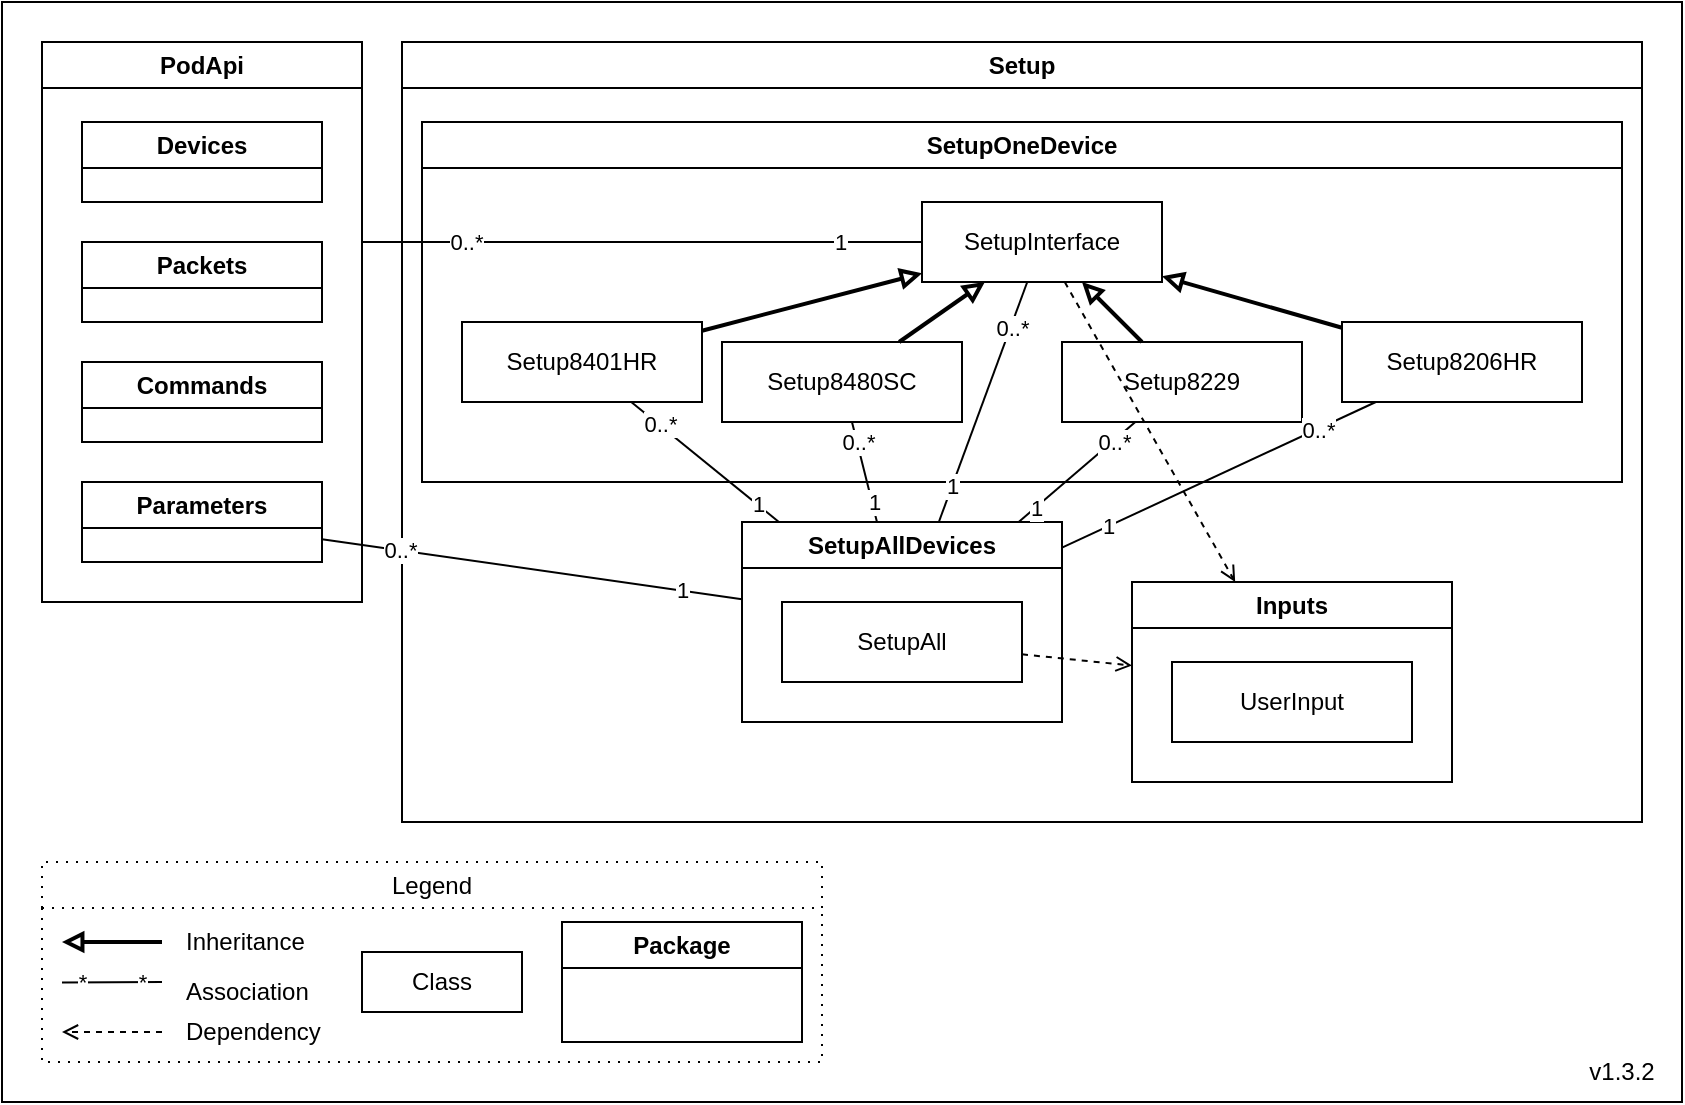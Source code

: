 <mxfile version="21.5.1" type="device">
  <diagram id="tKf8XaDg9jeE4zYhGg8-" name="Setup">
    <mxGraphModel dx="1674" dy="836" grid="1" gridSize="10" guides="1" tooltips="1" connect="1" arrows="1" fold="1" page="1" pageScale="1" pageWidth="850" pageHeight="1100" math="0" shadow="0">
      <root>
        <mxCell id="0" />
        <mxCell id="1" parent="0" />
        <mxCell id="Slde9tUgmKoTj4hSh21i-1" value="" style="rounded=0;whiteSpace=wrap;html=1;" parent="1" vertex="1">
          <mxGeometry x="5" y="10" width="840" height="550" as="geometry" />
        </mxCell>
        <mxCell id="Slde9tUgmKoTj4hSh21i-2" value="Legend" style="swimlane;whiteSpace=wrap;html=1;gradientColor=none;dashed=1;dashPattern=1 4;fontStyle=0" parent="1" vertex="1">
          <mxGeometry x="25" y="440" width="390" height="100" as="geometry" />
        </mxCell>
        <mxCell id="Slde9tUgmKoTj4hSh21i-3" value="Inheritance" style="text;html=1;strokeColor=none;fillColor=none;align=left;verticalAlign=middle;whiteSpace=wrap;rounded=0;fontStyle=0" parent="Slde9tUgmKoTj4hSh21i-2" vertex="1">
          <mxGeometry x="70" y="30" width="80" height="20" as="geometry" />
        </mxCell>
        <mxCell id="Slde9tUgmKoTj4hSh21i-4" value="" style="endArrow=block;html=1;endFill=0;strokeWidth=2;fontStyle=0" parent="Slde9tUgmKoTj4hSh21i-2" edge="1">
          <mxGeometry width="50" height="50" relative="1" as="geometry">
            <mxPoint x="60" y="40" as="sourcePoint" />
            <mxPoint x="10" y="40" as="targetPoint" />
          </mxGeometry>
        </mxCell>
        <mxCell id="Slde9tUgmKoTj4hSh21i-5" value="Association" style="text;html=1;strokeColor=none;fillColor=none;align=left;verticalAlign=middle;whiteSpace=wrap;rounded=0;fontStyle=0" parent="Slde9tUgmKoTj4hSh21i-2" vertex="1">
          <mxGeometry x="70" y="55" width="80" height="20" as="geometry" />
        </mxCell>
        <mxCell id="Slde9tUgmKoTj4hSh21i-6" value="" style="endArrow=none;html=1;endFill=0;fontStyle=0" parent="Slde9tUgmKoTj4hSh21i-2" edge="1">
          <mxGeometry width="50" height="50" relative="1" as="geometry">
            <mxPoint x="60" y="60" as="sourcePoint" />
            <mxPoint x="10" y="60.25" as="targetPoint" />
          </mxGeometry>
        </mxCell>
        <mxCell id="Slde9tUgmKoTj4hSh21i-7" value="*" style="edgeLabel;html=1;align=center;verticalAlign=middle;resizable=0;points=[];fontStyle=0" parent="Slde9tUgmKoTj4hSh21i-6" vertex="1" connectable="0">
          <mxGeometry x="0.627" relative="1" as="geometry">
            <mxPoint as="offset" />
          </mxGeometry>
        </mxCell>
        <mxCell id="Slde9tUgmKoTj4hSh21i-8" value="*&lt;br&gt;" style="edgeLabel;html=1;align=center;verticalAlign=middle;resizable=0;points=[];fontStyle=0" parent="Slde9tUgmKoTj4hSh21i-6" vertex="1" connectable="0">
          <mxGeometry x="-0.706" relative="1" as="geometry">
            <mxPoint x="-3" as="offset" />
          </mxGeometry>
        </mxCell>
        <mxCell id="Slde9tUgmKoTj4hSh21i-9" value="Class" style="rounded=0;whiteSpace=wrap;html=1;" parent="Slde9tUgmKoTj4hSh21i-2" vertex="1">
          <mxGeometry x="160" y="45" width="80" height="30" as="geometry" />
        </mxCell>
        <mxCell id="Slde9tUgmKoTj4hSh21i-10" value="Package" style="swimlane;whiteSpace=wrap;html=1;" parent="Slde9tUgmKoTj4hSh21i-2" vertex="1">
          <mxGeometry x="260" y="30" width="120" height="60" as="geometry" />
        </mxCell>
        <mxCell id="Slde9tUgmKoTj4hSh21i-11" value="" style="endArrow=open;html=1;endFill=0;dashed=1;fontStyle=0" parent="Slde9tUgmKoTj4hSh21i-2" edge="1">
          <mxGeometry width="50" height="50" relative="1" as="geometry">
            <mxPoint x="60" y="85" as="sourcePoint" />
            <mxPoint x="10" y="85" as="targetPoint" />
          </mxGeometry>
        </mxCell>
        <mxCell id="Slde9tUgmKoTj4hSh21i-12" value="Dependency" style="text;html=1;strokeColor=none;fillColor=none;align=left;verticalAlign=middle;whiteSpace=wrap;rounded=0;fontStyle=0" parent="Slde9tUgmKoTj4hSh21i-2" vertex="1">
          <mxGeometry x="70" y="75" width="80" height="20" as="geometry" />
        </mxCell>
        <mxCell id="Slde9tUgmKoTj4hSh21i-13" value="v1.3.2" style="text;html=1;strokeColor=none;fillColor=none;align=center;verticalAlign=middle;whiteSpace=wrap;rounded=0;fontStyle=0" parent="1" vertex="1">
          <mxGeometry x="785" y="530" width="60" height="30" as="geometry" />
        </mxCell>
        <mxCell id="R2ghkeG9O-_2AuDWkGvL-6" value="Setup" style="swimlane;whiteSpace=wrap;html=1;" parent="1" vertex="1">
          <mxGeometry x="205" y="30" width="620" height="390" as="geometry" />
        </mxCell>
        <mxCell id="R2ghkeG9O-_2AuDWkGvL-4" value="SetupOneDevice" style="swimlane;whiteSpace=wrap;html=1;" parent="R2ghkeG9O-_2AuDWkGvL-6" vertex="1">
          <mxGeometry x="10" y="40" width="600" height="180" as="geometry" />
        </mxCell>
        <mxCell id="x58oY4TgvYuZlQ18G-Yt-39" value="Setup8401HR" style="rounded=0;whiteSpace=wrap;html=1;fontStyle=0" parent="R2ghkeG9O-_2AuDWkGvL-4" vertex="1">
          <mxGeometry x="20" y="100" width="120" height="40" as="geometry" />
        </mxCell>
        <mxCell id="x58oY4TgvYuZlQ18G-Yt-43" value="&lt;span&gt;Setup8480SC&lt;/span&gt;" style="rounded=0;whiteSpace=wrap;html=1;fontStyle=0" parent="R2ghkeG9O-_2AuDWkGvL-4" vertex="1">
          <mxGeometry x="150" y="110" width="120" height="40" as="geometry" />
        </mxCell>
        <mxCell id="x58oY4TgvYuZlQ18G-Yt-41" value="SetupInterface" style="rounded=0;whiteSpace=wrap;html=1;fontStyle=0" parent="R2ghkeG9O-_2AuDWkGvL-4" vertex="1">
          <mxGeometry x="250" y="40" width="120" height="40" as="geometry" />
        </mxCell>
        <mxCell id="x58oY4TgvYuZlQ18G-Yt-4" value="" style="endArrow=block;html=1;endFill=0;strokeWidth=2;fontStyle=0" parent="R2ghkeG9O-_2AuDWkGvL-4" source="x58oY4TgvYuZlQ18G-Yt-39" target="x58oY4TgvYuZlQ18G-Yt-41" edge="1">
          <mxGeometry width="50" height="50" relative="1" as="geometry">
            <mxPoint x="-11" y="788.22" as="sourcePoint" />
            <mxPoint x="-248" y="937.22" as="targetPoint" />
          </mxGeometry>
        </mxCell>
        <mxCell id="x58oY4TgvYuZlQ18G-Yt-8" value="" style="endArrow=block;html=1;endFill=0;strokeWidth=2;fontStyle=0" parent="R2ghkeG9O-_2AuDWkGvL-4" source="x58oY4TgvYuZlQ18G-Yt-43" target="x58oY4TgvYuZlQ18G-Yt-41" edge="1">
          <mxGeometry width="50" height="50" relative="1" as="geometry">
            <mxPoint x="111" y="1202.22" as="sourcePoint" />
            <mxPoint x="18" y="1073.22" as="targetPoint" />
          </mxGeometry>
        </mxCell>
        <mxCell id="x58oY4TgvYuZlQ18G-Yt-42" value="Setup8229" style="rounded=0;whiteSpace=wrap;html=1;fontStyle=0" parent="R2ghkeG9O-_2AuDWkGvL-4" vertex="1">
          <mxGeometry x="320" y="110" width="120" height="40" as="geometry" />
        </mxCell>
        <mxCell id="x58oY4TgvYuZlQ18G-Yt-7" value="" style="endArrow=block;html=1;endFill=0;strokeWidth=2;fontStyle=0" parent="R2ghkeG9O-_2AuDWkGvL-4" source="x58oY4TgvYuZlQ18G-Yt-42" target="x58oY4TgvYuZlQ18G-Yt-41" edge="1">
          <mxGeometry width="50" height="50" relative="1" as="geometry">
            <mxPoint x="117" y="819.22" as="sourcePoint" />
            <mxPoint x="21" y="959.22" as="targetPoint" />
          </mxGeometry>
        </mxCell>
        <mxCell id="x58oY4TgvYuZlQ18G-Yt-35" value="Setup8206HR" style="rounded=0;whiteSpace=wrap;html=1;fontStyle=0" parent="R2ghkeG9O-_2AuDWkGvL-4" vertex="1">
          <mxGeometry x="460" y="100" width="120" height="40" as="geometry" />
        </mxCell>
        <mxCell id="x58oY4TgvYuZlQ18G-Yt-3" value="" style="endArrow=block;html=1;endFill=0;strokeWidth=2;fontStyle=0" parent="R2ghkeG9O-_2AuDWkGvL-4" source="x58oY4TgvYuZlQ18G-Yt-35" target="x58oY4TgvYuZlQ18G-Yt-41" edge="1">
          <mxGeometry width="50" height="50" relative="1" as="geometry">
            <mxPoint x="-470" y="787.22" as="sourcePoint" />
            <mxPoint x="-550" y="769.22" as="targetPoint" />
          </mxGeometry>
        </mxCell>
        <mxCell id="R2ghkeG9O-_2AuDWkGvL-1" value="Inputs" style="swimlane;whiteSpace=wrap;html=1;" parent="R2ghkeG9O-_2AuDWkGvL-6" vertex="1">
          <mxGeometry x="365" y="270" width="160" height="100" as="geometry" />
        </mxCell>
        <mxCell id="x58oY4TgvYuZlQ18G-Yt-40" value="UserInput" style="rounded=0;whiteSpace=wrap;html=1;fontStyle=0" parent="R2ghkeG9O-_2AuDWkGvL-1" vertex="1">
          <mxGeometry x="20" y="40" width="120" height="40" as="geometry" />
        </mxCell>
        <mxCell id="x58oY4TgvYuZlQ18G-Yt-5" value="" style="endArrow=open;html=1;endFill=0;dashed=1;fontStyle=0" parent="R2ghkeG9O-_2AuDWkGvL-6" source="x58oY4TgvYuZlQ18G-Yt-41" target="R2ghkeG9O-_2AuDWkGvL-1" edge="1">
          <mxGeometry width="50" height="50" relative="1" as="geometry">
            <mxPoint x="574" y="125.22" as="sourcePoint" />
            <mxPoint x="374" y="207.22" as="targetPoint" />
          </mxGeometry>
        </mxCell>
        <mxCell id="44-xXmvqAvaM7QKxlZ_v-1" value="PodApi" style="swimlane;whiteSpace=wrap;html=1;" parent="1" vertex="1">
          <mxGeometry x="25" y="30" width="160" height="280" as="geometry">
            <mxRectangle x="100" y="250" width="80" height="30" as="alternateBounds" />
          </mxGeometry>
        </mxCell>
        <mxCell id="44-xXmvqAvaM7QKxlZ_v-3" value="Devices" style="swimlane;whiteSpace=wrap;html=1;" parent="44-xXmvqAvaM7QKxlZ_v-1" vertex="1">
          <mxGeometry x="20" y="40" width="120" height="40" as="geometry">
            <mxRectangle x="20" y="100" width="90" height="30" as="alternateBounds" />
          </mxGeometry>
        </mxCell>
        <mxCell id="44-xXmvqAvaM7QKxlZ_v-4" value="Packets" style="swimlane;whiteSpace=wrap;html=1;" parent="44-xXmvqAvaM7QKxlZ_v-1" vertex="1">
          <mxGeometry x="20" y="100" width="120" height="40" as="geometry">
            <mxRectangle x="20" y="160" width="90" height="30" as="alternateBounds" />
          </mxGeometry>
        </mxCell>
        <mxCell id="-ZBPmyoN-2S2QFg2cxVi-8" value="Commands" style="swimlane;whiteSpace=wrap;html=1;" parent="44-xXmvqAvaM7QKxlZ_v-1" vertex="1">
          <mxGeometry x="20" y="160" width="120" height="40" as="geometry">
            <mxRectangle x="20" y="160" width="90" height="30" as="alternateBounds" />
          </mxGeometry>
        </mxCell>
        <mxCell id="44-xXmvqAvaM7QKxlZ_v-2" value="Parameters" style="swimlane;whiteSpace=wrap;html=1;" parent="44-xXmvqAvaM7QKxlZ_v-1" vertex="1">
          <mxGeometry x="20" y="220" width="120" height="40" as="geometry">
            <mxRectangle x="20" y="40" width="110" height="30" as="alternateBounds" />
          </mxGeometry>
        </mxCell>
        <mxCell id="dNYJTxA5BcY9geEYnfP1-13" value="" style="endArrow=none;html=1;endFill=0;fontStyle=0" parent="1" source="x58oY4TgvYuZlQ18G-Yt-41" edge="1">
          <mxGeometry width="50" height="50" relative="1" as="geometry">
            <mxPoint x="345" y="250" as="sourcePoint" />
            <mxPoint x="185" y="130" as="targetPoint" />
          </mxGeometry>
        </mxCell>
        <mxCell id="dNYJTxA5BcY9geEYnfP1-14" value="0..*" style="edgeLabel;html=1;align=center;verticalAlign=middle;resizable=0;points=[];fontStyle=0" parent="dNYJTxA5BcY9geEYnfP1-13" vertex="1" connectable="0">
          <mxGeometry x="0.627" relative="1" as="geometry">
            <mxPoint as="offset" />
          </mxGeometry>
        </mxCell>
        <mxCell id="dNYJTxA5BcY9geEYnfP1-15" value="1" style="edgeLabel;html=1;align=center;verticalAlign=middle;resizable=0;points=[];fontStyle=0" parent="dNYJTxA5BcY9geEYnfP1-13" vertex="1" connectable="0">
          <mxGeometry x="-0.706" relative="1" as="geometry">
            <mxPoint as="offset" />
          </mxGeometry>
        </mxCell>
        <mxCell id="-ZBPmyoN-2S2QFg2cxVi-1" value="" style="endArrow=none;html=1;endFill=0;fontStyle=0" parent="1" source="3bQQR4EIXgQ4GpRWXqI2-1" target="44-xXmvqAvaM7QKxlZ_v-2" edge="1">
          <mxGeometry width="50" height="50" relative="1" as="geometry">
            <mxPoint x="317" y="170" as="sourcePoint" />
            <mxPoint x="215" y="282" as="targetPoint" />
          </mxGeometry>
        </mxCell>
        <mxCell id="-ZBPmyoN-2S2QFg2cxVi-2" value="0..*" style="edgeLabel;html=1;align=center;verticalAlign=middle;resizable=0;points=[];fontStyle=0" parent="-ZBPmyoN-2S2QFg2cxVi-1" vertex="1" connectable="0">
          <mxGeometry x="0.627" relative="1" as="geometry">
            <mxPoint as="offset" />
          </mxGeometry>
        </mxCell>
        <mxCell id="-ZBPmyoN-2S2QFg2cxVi-3" value="1" style="edgeLabel;html=1;align=center;verticalAlign=middle;resizable=0;points=[];fontStyle=0" parent="-ZBPmyoN-2S2QFg2cxVi-1" vertex="1" connectable="0">
          <mxGeometry x="-0.706" relative="1" as="geometry">
            <mxPoint as="offset" />
          </mxGeometry>
        </mxCell>
        <mxCell id="3bQQR4EIXgQ4GpRWXqI2-1" value="SetupAllDevices" style="swimlane;whiteSpace=wrap;html=1;" vertex="1" parent="1">
          <mxGeometry x="375" y="270" width="160" height="100" as="geometry" />
        </mxCell>
        <mxCell id="x58oY4TgvYuZlQ18G-Yt-34" value="SetupAll" style="rounded=0;whiteSpace=wrap;html=1;fontStyle=0" parent="3bQQR4EIXgQ4GpRWXqI2-1" vertex="1">
          <mxGeometry x="20" y="40" width="120" height="40" as="geometry" />
        </mxCell>
        <mxCell id="x58oY4TgvYuZlQ18G-Yt-58" value="" style="endArrow=none;html=1;endFill=0;fontStyle=0" parent="1" source="3bQQR4EIXgQ4GpRWXqI2-1" target="x58oY4TgvYuZlQ18G-Yt-43" edge="1">
          <mxGeometry width="50" height="50" relative="1" as="geometry">
            <mxPoint x="2100" y="497" as="sourcePoint" />
            <mxPoint x="1494" y="674" as="targetPoint" />
          </mxGeometry>
        </mxCell>
        <mxCell id="x58oY4TgvYuZlQ18G-Yt-59" value="0..*" style="edgeLabel;html=1;align=center;verticalAlign=middle;resizable=0;points=[];fontStyle=0" parent="x58oY4TgvYuZlQ18G-Yt-58" vertex="1" connectable="0">
          <mxGeometry x="0.627" relative="1" as="geometry">
            <mxPoint as="offset" />
          </mxGeometry>
        </mxCell>
        <mxCell id="x58oY4TgvYuZlQ18G-Yt-60" value="1" style="edgeLabel;html=1;align=center;verticalAlign=middle;resizable=0;points=[];fontStyle=0" parent="x58oY4TgvYuZlQ18G-Yt-58" vertex="1" connectable="0">
          <mxGeometry x="-0.706" relative="1" as="geometry">
            <mxPoint y="-3" as="offset" />
          </mxGeometry>
        </mxCell>
        <mxCell id="x58oY4TgvYuZlQ18G-Yt-30" value="" style="endArrow=none;html=1;endFill=0;fontStyle=0" parent="1" source="3bQQR4EIXgQ4GpRWXqI2-1" target="x58oY4TgvYuZlQ18G-Yt-41" edge="1">
          <mxGeometry width="50" height="50" relative="1" as="geometry">
            <mxPoint x="1625" y="608.22" as="sourcePoint" />
            <mxPoint x="1345" y="507.22" as="targetPoint" />
          </mxGeometry>
        </mxCell>
        <mxCell id="x58oY4TgvYuZlQ18G-Yt-31" value="0..*" style="edgeLabel;html=1;align=center;verticalAlign=middle;resizable=0;points=[];fontStyle=0" parent="x58oY4TgvYuZlQ18G-Yt-30" vertex="1" connectable="0">
          <mxGeometry x="0.627" relative="1" as="geometry">
            <mxPoint as="offset" />
          </mxGeometry>
        </mxCell>
        <mxCell id="x58oY4TgvYuZlQ18G-Yt-32" value="1" style="edgeLabel;html=1;align=center;verticalAlign=middle;resizable=0;points=[];fontStyle=0" parent="x58oY4TgvYuZlQ18G-Yt-30" vertex="1" connectable="0">
          <mxGeometry x="-0.706" relative="1" as="geometry">
            <mxPoint as="offset" />
          </mxGeometry>
        </mxCell>
        <mxCell id="x58oY4TgvYuZlQ18G-Yt-55" value="" style="endArrow=none;html=1;endFill=0;fontStyle=0" parent="1" source="3bQQR4EIXgQ4GpRWXqI2-1" target="x58oY4TgvYuZlQ18G-Yt-42" edge="1">
          <mxGeometry width="50" height="50" relative="1" as="geometry">
            <mxPoint x="2098" y="466" as="sourcePoint" />
            <mxPoint x="1521" y="332" as="targetPoint" />
          </mxGeometry>
        </mxCell>
        <mxCell id="x58oY4TgvYuZlQ18G-Yt-56" value="0..*" style="edgeLabel;html=1;align=center;verticalAlign=middle;resizable=0;points=[];fontStyle=0" parent="x58oY4TgvYuZlQ18G-Yt-55" vertex="1" connectable="0">
          <mxGeometry x="0.627" relative="1" as="geometry">
            <mxPoint as="offset" />
          </mxGeometry>
        </mxCell>
        <mxCell id="x58oY4TgvYuZlQ18G-Yt-57" value="1" style="edgeLabel;html=1;align=center;verticalAlign=middle;resizable=0;points=[];fontStyle=0" parent="x58oY4TgvYuZlQ18G-Yt-55" vertex="1" connectable="0">
          <mxGeometry x="-0.706" relative="1" as="geometry">
            <mxPoint as="offset" />
          </mxGeometry>
        </mxCell>
        <mxCell id="x58oY4TgvYuZlQ18G-Yt-52" value="" style="endArrow=none;html=1;endFill=0;fontStyle=0" parent="1" source="3bQQR4EIXgQ4GpRWXqI2-1" target="x58oY4TgvYuZlQ18G-Yt-39" edge="1">
          <mxGeometry width="50" height="50" relative="1" as="geometry">
            <mxPoint x="380" y="280" as="sourcePoint" />
            <mxPoint x="1491" y="166" as="targetPoint" />
          </mxGeometry>
        </mxCell>
        <mxCell id="x58oY4TgvYuZlQ18G-Yt-53" value="0..*" style="edgeLabel;html=1;align=center;verticalAlign=middle;resizable=0;points=[];fontStyle=0" parent="x58oY4TgvYuZlQ18G-Yt-52" vertex="1" connectable="0">
          <mxGeometry x="0.627" relative="1" as="geometry">
            <mxPoint as="offset" />
          </mxGeometry>
        </mxCell>
        <mxCell id="x58oY4TgvYuZlQ18G-Yt-54" value="1" style="edgeLabel;html=1;align=center;verticalAlign=middle;resizable=0;points=[];fontStyle=0" parent="x58oY4TgvYuZlQ18G-Yt-52" vertex="1" connectable="0">
          <mxGeometry x="-0.706" relative="1" as="geometry">
            <mxPoint as="offset" />
          </mxGeometry>
        </mxCell>
        <mxCell id="6afBlCEfeBArHvcIuozF-1" value="" style="endArrow=open;html=1;endFill=0;dashed=1;fontStyle=0;" parent="1" source="x58oY4TgvYuZlQ18G-Yt-34" target="R2ghkeG9O-_2AuDWkGvL-1" edge="1">
          <mxGeometry width="50" height="50" relative="1" as="geometry">
            <mxPoint x="469" y="460" as="sourcePoint" />
            <mxPoint x="601" y="570" as="targetPoint" />
          </mxGeometry>
        </mxCell>
        <mxCell id="x58oY4TgvYuZlQ18G-Yt-49" value="" style="endArrow=none;html=1;endFill=0;fontStyle=0" parent="1" source="3bQQR4EIXgQ4GpRWXqI2-1" target="x58oY4TgvYuZlQ18G-Yt-35" edge="1">
          <mxGeometry width="50" height="50" relative="1" as="geometry">
            <mxPoint x="2098" y="480" as="sourcePoint" />
            <mxPoint x="1773" y="480" as="targetPoint" />
          </mxGeometry>
        </mxCell>
        <mxCell id="x58oY4TgvYuZlQ18G-Yt-50" value="0..*" style="edgeLabel;html=1;align=center;verticalAlign=middle;resizable=0;points=[];fontStyle=0" parent="x58oY4TgvYuZlQ18G-Yt-49" vertex="1" connectable="0">
          <mxGeometry x="0.627" relative="1" as="geometry">
            <mxPoint as="offset" />
          </mxGeometry>
        </mxCell>
        <mxCell id="x58oY4TgvYuZlQ18G-Yt-51" value="1" style="edgeLabel;html=1;align=center;verticalAlign=middle;resizable=0;points=[];fontStyle=0" parent="x58oY4TgvYuZlQ18G-Yt-49" vertex="1" connectable="0">
          <mxGeometry x="-0.706" relative="1" as="geometry">
            <mxPoint as="offset" />
          </mxGeometry>
        </mxCell>
      </root>
    </mxGraphModel>
  </diagram>
</mxfile>
